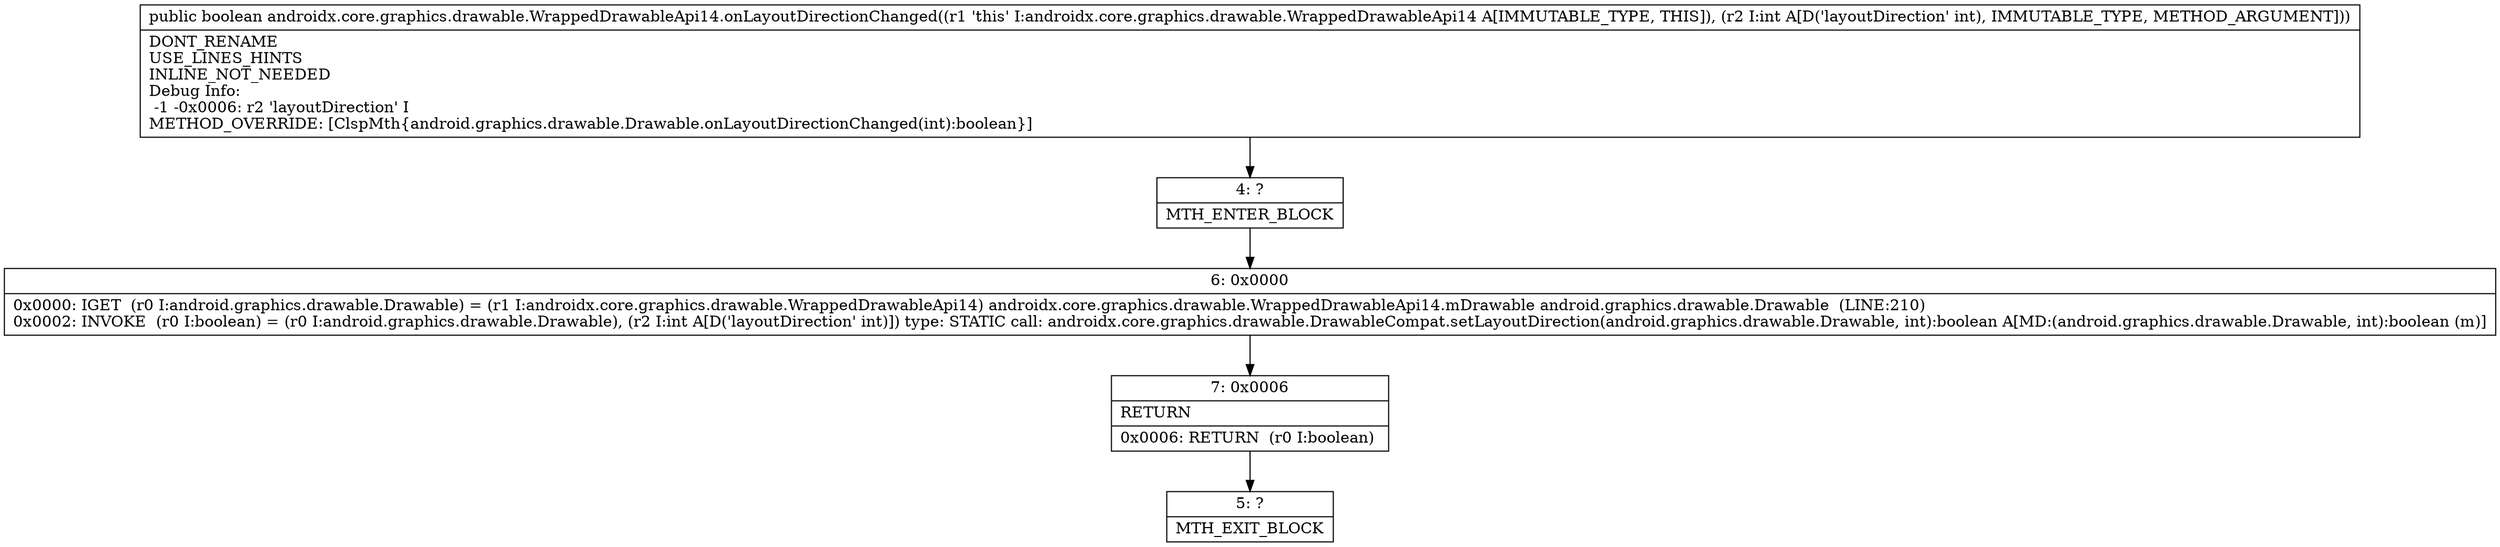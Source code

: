 digraph "CFG forandroidx.core.graphics.drawable.WrappedDrawableApi14.onLayoutDirectionChanged(I)Z" {
Node_4 [shape=record,label="{4\:\ ?|MTH_ENTER_BLOCK\l}"];
Node_6 [shape=record,label="{6\:\ 0x0000|0x0000: IGET  (r0 I:android.graphics.drawable.Drawable) = (r1 I:androidx.core.graphics.drawable.WrappedDrawableApi14) androidx.core.graphics.drawable.WrappedDrawableApi14.mDrawable android.graphics.drawable.Drawable  (LINE:210)\l0x0002: INVOKE  (r0 I:boolean) = (r0 I:android.graphics.drawable.Drawable), (r2 I:int A[D('layoutDirection' int)]) type: STATIC call: androidx.core.graphics.drawable.DrawableCompat.setLayoutDirection(android.graphics.drawable.Drawable, int):boolean A[MD:(android.graphics.drawable.Drawable, int):boolean (m)]\l}"];
Node_7 [shape=record,label="{7\:\ 0x0006|RETURN\l|0x0006: RETURN  (r0 I:boolean) \l}"];
Node_5 [shape=record,label="{5\:\ ?|MTH_EXIT_BLOCK\l}"];
MethodNode[shape=record,label="{public boolean androidx.core.graphics.drawable.WrappedDrawableApi14.onLayoutDirectionChanged((r1 'this' I:androidx.core.graphics.drawable.WrappedDrawableApi14 A[IMMUTABLE_TYPE, THIS]), (r2 I:int A[D('layoutDirection' int), IMMUTABLE_TYPE, METHOD_ARGUMENT]))  | DONT_RENAME\lUSE_LINES_HINTS\lINLINE_NOT_NEEDED\lDebug Info:\l  \-1 \-0x0006: r2 'layoutDirection' I\lMETHOD_OVERRIDE: [ClspMth\{android.graphics.drawable.Drawable.onLayoutDirectionChanged(int):boolean\}]\l}"];
MethodNode -> Node_4;Node_4 -> Node_6;
Node_6 -> Node_7;
Node_7 -> Node_5;
}

